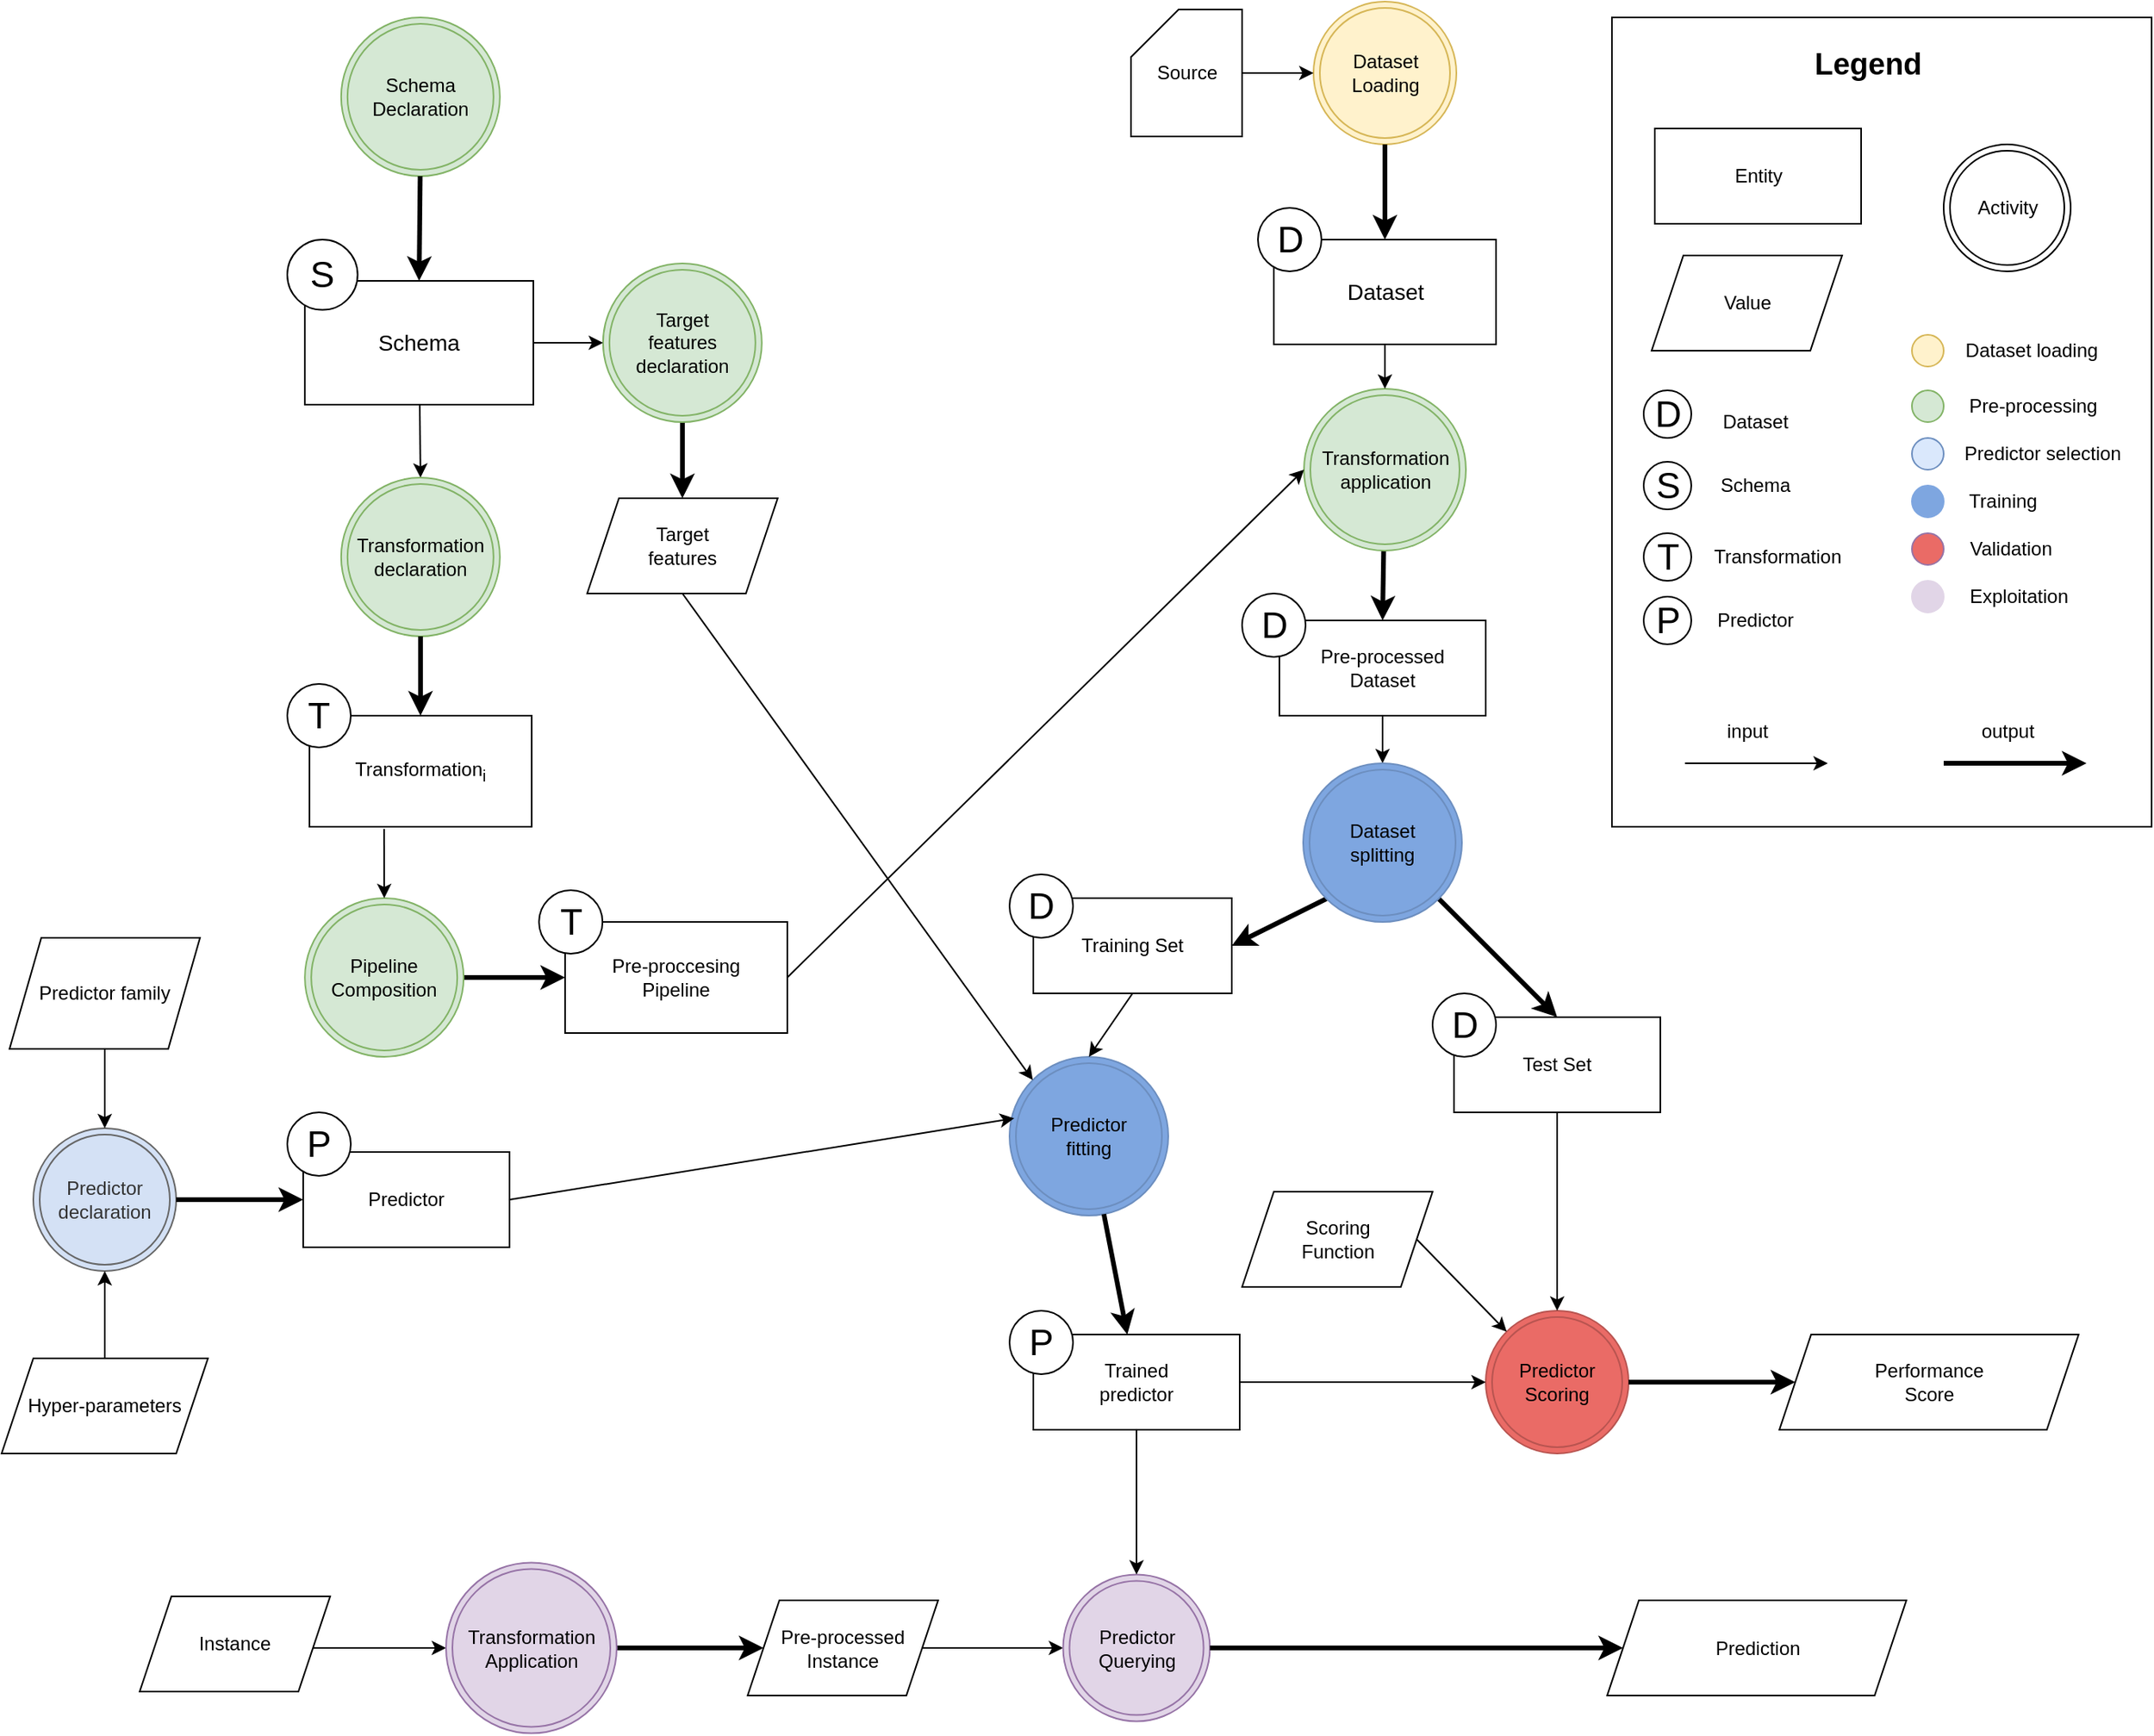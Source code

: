 <mxfile version="16.0.0" type="device"><diagram id="EFfkpeYOfYfdZIaMgKxo" name="Page-1"><mxGraphModel dx="1965" dy="-2903" grid="1" gridSize="10" guides="1" tooltips="1" connect="1" arrows="1" fold="1" page="1" pageScale="1" pageWidth="827" pageHeight="1169" math="0" shadow="0"><root><mxCell id="0"/><mxCell id="1" parent="0"/><mxCell id="ii_C1yLLbuOia2PhAOLr-2" value="&lt;font style=&quot;font-size: 12px&quot;&gt;Training Set&lt;/font&gt;" style="rounded=0;whiteSpace=wrap;html=1;" parent="1" vertex="1"><mxGeometry x="90" y="4895" width="125" height="60" as="geometry"/></mxCell><mxCell id="ii_C1yLLbuOia2PhAOLr-5" value="" style="endArrow=classic;html=1;strokeWidth=1;entryX=0.5;entryY=0;entryDx=0;entryDy=0;" parent="1" source="ii_C1yLLbuOia2PhAOLr-26" target="NcSa_3i2NrGAl97doGdM-12" edge="1"><mxGeometry width="50" height="50" relative="1" as="geometry"><mxPoint x="360" y="4310" as="sourcePoint"/><mxPoint x="310" y="4810" as="targetPoint"/></mxGeometry></mxCell><mxCell id="ii_C1yLLbuOia2PhAOLr-6" value="" style="endArrow=classic;html=1;strokeWidth=3;entryX=1;entryY=0.5;entryDx=0;entryDy=0;exitX=0;exitY=1;exitDx=0;exitDy=0;" parent="1" source="NcSa_3i2NrGAl97doGdM-12" target="ii_C1yLLbuOia2PhAOLr-2" edge="1"><mxGeometry width="50" height="50" relative="1" as="geometry"><mxPoint x="281.716" y="4878.284" as="sourcePoint"/><mxPoint x="90.0" y="4280" as="targetPoint"/><Array as="points"/></mxGeometry></mxCell><mxCell id="ii_C1yLLbuOia2PhAOLr-7" value="" style="endArrow=classic;html=1;strokeWidth=3;entryX=0.5;entryY=0;entryDx=0;entryDy=0;exitX=1;exitY=1;exitDx=0;exitDy=0;" parent="1" source="NcSa_3i2NrGAl97doGdM-12" target="ii_C1yLLbuOia2PhAOLr-3" edge="1"><mxGeometry width="50" height="50" relative="1" as="geometry"><mxPoint x="338.284" y="4878.284" as="sourcePoint"/><mxPoint x="255" y="4240" as="targetPoint"/></mxGeometry></mxCell><mxCell id="ii_C1yLLbuOia2PhAOLr-8" value="Dataset&lt;br&gt;&lt;div&gt;Loading&lt;/div&gt;" style="ellipse;shape=doubleEllipse;whiteSpace=wrap;html=1;aspect=fixed;fillColor=#fff2cc;strokeColor=#d6b656;" parent="1" vertex="1"><mxGeometry x="266.5" y="4330" width="90" height="90" as="geometry"/></mxCell><mxCell id="ii_C1yLLbuOia2PhAOLr-9" value="" style="endArrow=classic;html=1;strokeWidth=3;entryX=0.5;entryY=0;entryDx=0;entryDy=0;" parent="1" source="ii_C1yLLbuOia2PhAOLr-8" target="ii_C1yLLbuOia2PhAOLr-1" edge="1"><mxGeometry width="50" height="50" relative="1" as="geometry"><mxPoint x="360" y="4020" as="sourcePoint"/><mxPoint x="-170" y="4260" as="targetPoint"/></mxGeometry></mxCell><mxCell id="ii_C1yLLbuOia2PhAOLr-11" value="&lt;div&gt;Schema&lt;/div&gt;&lt;div&gt;Declaration&lt;br&gt;&lt;/div&gt;" style="ellipse;shape=doubleEllipse;whiteSpace=wrap;html=1;aspect=fixed;fillColor=#d5e8d4;strokeColor=#82b366;" parent="1" vertex="1"><mxGeometry x="-346.08" y="4340" width="100" height="100" as="geometry"/></mxCell><mxCell id="ii_C1yLLbuOia2PhAOLr-12" value="" style="endArrow=classic;html=1;strokeWidth=3;entryX=0.5;entryY=0;entryDx=0;entryDy=0;" parent="1" source="ii_C1yLLbuOia2PhAOLr-11" target="ii_C1yLLbuOia2PhAOLr-10" edge="1"><mxGeometry width="50" height="50" relative="1" as="geometry"><mxPoint x="268.92" y="4140" as="sourcePoint"/><mxPoint x="-261.08" y="4380" as="targetPoint"/></mxGeometry></mxCell><mxCell id="ii_C1yLLbuOia2PhAOLr-14" value="" style="endArrow=classic;html=1;strokeWidth=1;entryX=0.5;entryY=0;entryDx=0;entryDy=0;" parent="1" source="ii_C1yLLbuOia2PhAOLr-10" target="ii_C1yLLbuOia2PhAOLr-21" edge="1"><mxGeometry width="50" height="50" relative="1" as="geometry"><mxPoint x="-298.08" y="4420" as="sourcePoint"/><mxPoint x="-328.58" y="4430" as="targetPoint"/></mxGeometry></mxCell><mxCell id="ii_C1yLLbuOia2PhAOLr-17" value="Transformation&lt;sub&gt;i&lt;/sub&gt;" style="rounded=0;whiteSpace=wrap;html=1;" parent="1" vertex="1"><mxGeometry x="-366.08" y="4780" width="140" height="70" as="geometry"/></mxCell><mxCell id="ii_C1yLLbuOia2PhAOLr-21" value="&lt;div&gt;Transformation&lt;/div&gt;&lt;div&gt;declaration&lt;/div&gt;" style="ellipse;shape=doubleEllipse;whiteSpace=wrap;html=1;aspect=fixed;fillColor=#d5e8d4;strokeColor=#82b366;" parent="1" vertex="1"><mxGeometry x="-346.08" y="4630" width="100" height="100" as="geometry"/></mxCell><mxCell id="ii_C1yLLbuOia2PhAOLr-26" value="Pre-processed&lt;br&gt;Dataset" style="rounded=0;whiteSpace=wrap;html=1;" parent="1" vertex="1"><mxGeometry x="245" y="4720" width="130" height="60" as="geometry"/></mxCell><mxCell id="ii_C1yLLbuOia2PhAOLr-27" value="" style="endArrow=classic;html=1;strokeWidth=3;entryX=0.5;entryY=0;entryDx=0;entryDy=0;" parent="1" source="ii_C1yLLbuOia2PhAOLr-28" target="ii_C1yLLbuOia2PhAOLr-26" edge="1"><mxGeometry width="50" height="50" relative="1" as="geometry"><mxPoint x="-230" y="4647.111" as="sourcePoint"/><mxPoint x="290" y="4656" as="targetPoint"/></mxGeometry></mxCell><mxCell id="ii_C1yLLbuOia2PhAOLr-28" value="&lt;div&gt;Transformation&lt;/div&gt;application" style="ellipse;shape=doubleEllipse;whiteSpace=wrap;html=1;aspect=fixed;fillColor=#d5e8d4;strokeColor=#82b366;" parent="1" vertex="1"><mxGeometry x="260.5" y="4574" width="102" height="102" as="geometry"/></mxCell><mxCell id="ii_C1yLLbuOia2PhAOLr-29" value="" style="endArrow=classic;html=1;strokeWidth=1;entryX=0.5;entryY=0;entryDx=0;entryDy=0;" parent="1" source="ii_C1yLLbuOia2PhAOLr-1" target="ii_C1yLLbuOia2PhAOLr-28" edge="1"><mxGeometry width="50" height="50" relative="1" as="geometry"><mxPoint x="-230" y="4647.94" as="sourcePoint"/><mxPoint x="40" y="4656" as="targetPoint"/></mxGeometry></mxCell><mxCell id="ii_C1yLLbuOia2PhAOLr-30" value="&lt;div&gt;Predictor&lt;/div&gt;&lt;div&gt;declaration&lt;br&gt;&lt;/div&gt;" style="ellipse;shape=doubleEllipse;whiteSpace=wrap;html=1;aspect=fixed;strokeColor=#666666;fontColor=#333333;fillColor=#D4E1F5;" parent="1" vertex="1"><mxGeometry x="-540" y="5040" width="90" height="90" as="geometry"/></mxCell><mxCell id="ii_C1yLLbuOia2PhAOLr-31" value="" style="endArrow=classic;html=1;strokeWidth=3;exitX=1;exitY=0.5;exitDx=0;exitDy=0;" parent="1" source="ii_C1yLLbuOia2PhAOLr-30" target="ii_C1yLLbuOia2PhAOLr-32" edge="1"><mxGeometry width="50" height="50" relative="1" as="geometry"><mxPoint x="360" y="4740" as="sourcePoint"/><mxPoint x="1100" y="4430" as="targetPoint"/></mxGeometry></mxCell><mxCell id="ii_C1yLLbuOia2PhAOLr-32" value="Predictor" style="rounded=0;whiteSpace=wrap;html=1;" parent="1" vertex="1"><mxGeometry x="-370" y="5055" width="130" height="60" as="geometry"/></mxCell><mxCell id="ii_C1yLLbuOia2PhAOLr-33" value="&lt;div&gt;Predictor&lt;/div&gt;&lt;div&gt;fitting&lt;br&gt;&lt;/div&gt;" style="ellipse;shape=doubleEllipse;whiteSpace=wrap;html=1;aspect=fixed;strokeColor=#6c8ebf;fillColor=#7EA6E0;" parent="1" vertex="1"><mxGeometry x="75" y="4995" width="100" height="100" as="geometry"/></mxCell><mxCell id="ii_C1yLLbuOia2PhAOLr-34" value="" style="endArrow=classic;html=1;strokeWidth=1;exitX=0.5;exitY=1;exitDx=0;exitDy=0;entryX=0.5;entryY=0;entryDx=0;entryDy=0;" parent="1" source="ii_C1yLLbuOia2PhAOLr-2" target="ii_C1yLLbuOia2PhAOLr-33" edge="1"><mxGeometry width="50" height="50" relative="1" as="geometry"><mxPoint x="360" y="4740" as="sourcePoint"/><mxPoint x="830" y="4600" as="targetPoint"/></mxGeometry></mxCell><mxCell id="ii_C1yLLbuOia2PhAOLr-35" value="" style="endArrow=classic;html=1;strokeWidth=1;exitX=1;exitY=0.5;exitDx=0;exitDy=0;entryX=0.03;entryY=0.387;entryDx=0;entryDy=0;entryPerimeter=0;" parent="1" source="ii_C1yLLbuOia2PhAOLr-32" target="ii_C1yLLbuOia2PhAOLr-33" edge="1"><mxGeometry width="50" height="50" relative="1" as="geometry"><mxPoint x="360" y="4740" as="sourcePoint"/><mxPoint x="70" y="4990" as="targetPoint"/></mxGeometry></mxCell><mxCell id="ii_C1yLLbuOia2PhAOLr-37" value="" style="endArrow=classic;html=1;strokeWidth=3;" parent="1" source="ii_C1yLLbuOia2PhAOLr-33" target="mcj-xzA2ynpxXoQn9vWd-11" edge="1"><mxGeometry width="50" height="50" relative="1" as="geometry"><mxPoint x="900" y="4632" as="sourcePoint"/><mxPoint x="120" y="5182.5" as="targetPoint"/><Array as="points"/></mxGeometry></mxCell><mxCell id="ii_C1yLLbuOia2PhAOLr-39" value="&lt;div&gt;Predictor&lt;/div&gt;&lt;div&gt;Scoring&lt;br&gt;&lt;/div&gt;" style="ellipse;shape=doubleEllipse;whiteSpace=wrap;html=1;aspect=fixed;strokeColor=#b85450;fillColor=#EA6B66;" parent="1" vertex="1"><mxGeometry x="375" y="5155" width="90" height="90" as="geometry"/></mxCell><mxCell id="ii_C1yLLbuOia2PhAOLr-40" value="" style="endArrow=classic;html=1;strokeWidth=1;exitX=0.5;exitY=1;exitDx=0;exitDy=0;" parent="1" source="ii_C1yLLbuOia2PhAOLr-3" target="ii_C1yLLbuOia2PhAOLr-39" edge="1"><mxGeometry width="50" height="50" relative="1" as="geometry"><mxPoint x="600" y="4610" as="sourcePoint"/><mxPoint x="860" y="4620" as="targetPoint"/></mxGeometry></mxCell><mxCell id="ii_C1yLLbuOia2PhAOLr-42" value="" style="endArrow=classic;html=1;strokeWidth=3;entryX=0;entryY=0.5;entryDx=0;entryDy=0;" parent="1" source="ii_C1yLLbuOia2PhAOLr-39" target="ii_C1yLLbuOia2PhAOLr-67" edge="1"><mxGeometry width="50" height="50" relative="1" as="geometry"><mxPoint x="360" y="4740" as="sourcePoint"/><mxPoint x="700" y="4900" as="targetPoint"/></mxGeometry></mxCell><mxCell id="ii_C1yLLbuOia2PhAOLr-44" value="" style="endArrow=classic;html=1;strokeWidth=1;exitX=1;exitY=0.5;exitDx=0;exitDy=0;" parent="1" target="ii_C1yLLbuOia2PhAOLr-51" edge="1"><mxGeometry width="50" height="50" relative="1" as="geometry"><mxPoint x="-370" y="5367.5" as="sourcePoint"/><mxPoint x="-200" y="4927.5" as="targetPoint"/></mxGeometry></mxCell><mxCell id="ii_C1yLLbuOia2PhAOLr-45" value="" style="endArrow=classic;html=1;strokeWidth=3;exitX=1;exitY=0.5;exitDx=0;exitDy=0;entryX=0;entryY=0.5;entryDx=0;entryDy=0;" parent="1" source="ii_C1yLLbuOia2PhAOLr-51" target="mcj-xzA2ynpxXoQn9vWd-9" edge="1"><mxGeometry width="50" height="50" relative="1" as="geometry"><mxPoint y="4877.5" as="sourcePoint"/><mxPoint x="-85" y="5365" as="targetPoint"/></mxGeometry></mxCell><mxCell id="ii_C1yLLbuOia2PhAOLr-47" value="" style="endArrow=classic;html=1;strokeWidth=1;entryX=0;entryY=0.5;entryDx=0;entryDy=0;" parent="1" source="mcj-xzA2ynpxXoQn9vWd-9" target="ii_C1yLLbuOia2PhAOLr-55" edge="1"><mxGeometry width="50" height="50" relative="1" as="geometry"><mxPoint x="45" y="5370" as="sourcePoint"/><mxPoint x="150" y="4970" as="targetPoint"/></mxGeometry></mxCell><mxCell id="ii_C1yLLbuOia2PhAOLr-51" value="&lt;div&gt;Transformation&lt;/div&gt;&lt;div&gt;Application&lt;/div&gt;" style="ellipse;shape=doubleEllipse;whiteSpace=wrap;html=1;aspect=fixed;fillColor=#e1d5e7;strokeColor=#9673a6;" parent="1" vertex="1"><mxGeometry x="-280" y="5313.75" width="107.5" height="107.5" as="geometry"/></mxCell><mxCell id="ii_C1yLLbuOia2PhAOLr-55" value="&lt;div&gt;Predictor&lt;/div&gt;&lt;div&gt;Querying&lt;br&gt;&lt;/div&gt;" style="ellipse;shape=doubleEllipse;whiteSpace=wrap;html=1;aspect=fixed;strokeColor=#9673a6;fillColor=#E1D5E7;" parent="1" vertex="1"><mxGeometry x="108.75" y="5321.25" width="92.5" height="92.5" as="geometry"/></mxCell><mxCell id="ii_C1yLLbuOia2PhAOLr-56" value="" style="endArrow=classic;html=1;strokeWidth=3;entryX=0;entryY=0.5;entryDx=0;entryDy=0;" parent="1" source="ii_C1yLLbuOia2PhAOLr-55" target="ii_C1yLLbuOia2PhAOLr-71" edge="1"><mxGeometry width="50" height="50" relative="1" as="geometry"><mxPoint x="300" y="4920" as="sourcePoint"/><mxPoint x="371.5" y="4940" as="targetPoint"/></mxGeometry></mxCell><mxCell id="ii_C1yLLbuOia2PhAOLr-60" value="" style="endArrow=classic;html=1;strokeWidth=1;entryX=0.5;entryY=0;entryDx=0;entryDy=0;exitX=0.5;exitY=1;exitDx=0;exitDy=0;" parent="1" source="ii_C1yLLbuOia2PhAOLr-61" target="ii_C1yLLbuOia2PhAOLr-30" edge="1"><mxGeometry width="50" height="50" relative="1" as="geometry"><mxPoint x="820" y="4360" as="sourcePoint"/><mxPoint x="420" y="4690" as="targetPoint"/></mxGeometry></mxCell><mxCell id="ii_C1yLLbuOia2PhAOLr-61" value="&lt;div&gt;Predictor family&lt;/div&gt;" style="shape=parallelogram;perimeter=parallelogramPerimeter;whiteSpace=wrap;html=1;fixedSize=1;" parent="1" vertex="1"><mxGeometry x="-555" y="4920" width="120" height="70" as="geometry"/></mxCell><mxCell id="ii_C1yLLbuOia2PhAOLr-67" value="&lt;div&gt;Performance&lt;/div&gt;&lt;div&gt;Score&lt;br&gt;&lt;/div&gt;" style="shape=parallelogram;perimeter=parallelogramPerimeter;whiteSpace=wrap;html=1;fixedSize=1;" parent="1" vertex="1"><mxGeometry x="560" y="5170" width="188.5" height="60" as="geometry"/></mxCell><mxCell id="ii_C1yLLbuOia2PhAOLr-70" value="" style="endArrow=classic;html=1;strokeWidth=1;entryX=0;entryY=0.5;entryDx=0;entryDy=0;" parent="1" source="mcj-xzA2ynpxXoQn9vWd-11" target="ii_C1yLLbuOia2PhAOLr-39" edge="1"><mxGeometry width="50" height="50" relative="1" as="geometry"><mxPoint x="185" y="5197.5" as="sourcePoint"/><mxPoint x="250" y="5120" as="targetPoint"/></mxGeometry></mxCell><mxCell id="ii_C1yLLbuOia2PhAOLr-71" value="Prediction" style="shape=parallelogram;perimeter=parallelogramPerimeter;whiteSpace=wrap;html=1;fixedSize=1;" parent="1" vertex="1"><mxGeometry x="451.5" y="5337.5" width="188.5" height="60" as="geometry"/></mxCell><mxCell id="ii_C1yLLbuOia2PhAOLr-136" value="" style="group" parent="1" vertex="1" connectable="0"><mxGeometry x="454.5" y="4340" width="340" height="510" as="geometry"/></mxCell><mxCell id="ii_C1yLLbuOia2PhAOLr-133" value="" style="rounded=0;whiteSpace=wrap;html=1;" parent="ii_C1yLLbuOia2PhAOLr-136" vertex="1"><mxGeometry width="340" height="510" as="geometry"/></mxCell><mxCell id="ii_C1yLLbuOia2PhAOLr-107" value="&lt;div&gt;Activity&lt;/div&gt;" style="ellipse;shape=doubleEllipse;whiteSpace=wrap;html=1;aspect=fixed;" parent="ii_C1yLLbuOia2PhAOLr-136" vertex="1"><mxGeometry x="209" y="80" width="80" height="80" as="geometry"/></mxCell><mxCell id="ii_C1yLLbuOia2PhAOLr-108" value="Entity" style="rounded=0;whiteSpace=wrap;html=1;" parent="ii_C1yLLbuOia2PhAOLr-136" vertex="1"><mxGeometry x="27" y="70" width="130" height="60" as="geometry"/></mxCell><mxCell id="ii_C1yLLbuOia2PhAOLr-110" value="&lt;b&gt;&lt;font style=&quot;font-size: 19px&quot;&gt;Legend&lt;/font&gt;&lt;/b&gt;" style="text;html=1;strokeColor=none;fillColor=none;align=center;verticalAlign=middle;whiteSpace=wrap;rounded=0;" parent="ii_C1yLLbuOia2PhAOLr-136" vertex="1"><mxGeometry x="76" y="5" width="170" height="50" as="geometry"/></mxCell><mxCell id="ii_C1yLLbuOia2PhAOLr-115" value="" style="ellipse;whiteSpace=wrap;html=1;fillColor=#fff2cc;strokeColor=#d6b656;" parent="ii_C1yLLbuOia2PhAOLr-136" vertex="1"><mxGeometry x="189" y="200" width="20" height="20" as="geometry"/></mxCell><mxCell id="ii_C1yLLbuOia2PhAOLr-116" value="Dataset loading" style="text;html=1;strokeColor=none;fillColor=none;align=center;verticalAlign=middle;whiteSpace=wrap;rounded=0;" parent="ii_C1yLLbuOia2PhAOLr-136" vertex="1"><mxGeometry x="212.5" y="200" width="104" height="20" as="geometry"/></mxCell><mxCell id="ii_C1yLLbuOia2PhAOLr-117" value="" style="ellipse;whiteSpace=wrap;html=1;fillColor=#d5e8d4;strokeColor=#82b366;" parent="ii_C1yLLbuOia2PhAOLr-136" vertex="1"><mxGeometry x="189" y="235" width="20" height="20" as="geometry"/></mxCell><mxCell id="ii_C1yLLbuOia2PhAOLr-118" value="Pre-processing" style="text;html=1;strokeColor=none;fillColor=none;align=center;verticalAlign=middle;whiteSpace=wrap;rounded=0;" parent="ii_C1yLLbuOia2PhAOLr-136" vertex="1"><mxGeometry x="213" y="235" width="104" height="20" as="geometry"/></mxCell><mxCell id="ii_C1yLLbuOia2PhAOLr-119" value="" style="ellipse;whiteSpace=wrap;html=1;fillColor=#dae8fc;strokeColor=#6c8ebf;" parent="ii_C1yLLbuOia2PhAOLr-136" vertex="1"><mxGeometry x="189" y="265" width="20" height="20" as="geometry"/></mxCell><mxCell id="ii_C1yLLbuOia2PhAOLr-120" value="Predictor selection" style="text;html=1;strokeColor=none;fillColor=none;align=center;verticalAlign=middle;whiteSpace=wrap;rounded=0;" parent="ii_C1yLLbuOia2PhAOLr-136" vertex="1"><mxGeometry x="218.5" y="265" width="105.5" height="20" as="geometry"/></mxCell><mxCell id="ii_C1yLLbuOia2PhAOLr-121" value="" style="ellipse;whiteSpace=wrap;html=1;fillColor=#7EA6E0;strokeColor=#7EA6E0;" parent="ii_C1yLLbuOia2PhAOLr-136" vertex="1"><mxGeometry x="189" y="295" width="20" height="20" as="geometry"/></mxCell><mxCell id="ii_C1yLLbuOia2PhAOLr-122" value="Training" style="text;html=1;strokeColor=none;fillColor=none;align=center;verticalAlign=middle;whiteSpace=wrap;rounded=0;" parent="ii_C1yLLbuOia2PhAOLr-136" vertex="1"><mxGeometry x="226" y="295" width="40" height="20" as="geometry"/></mxCell><mxCell id="ii_C1yLLbuOia2PhAOLr-124" value="" style="ellipse;whiteSpace=wrap;html=1;strokeColor=#9673a6;fillColor=#EA6B66;" parent="ii_C1yLLbuOia2PhAOLr-136" vertex="1"><mxGeometry x="189" y="325" width="20" height="20" as="geometry"/></mxCell><mxCell id="ii_C1yLLbuOia2PhAOLr-125" value="Validation" style="text;html=1;strokeColor=none;fillColor=none;align=center;verticalAlign=middle;whiteSpace=wrap;rounded=0;" parent="ii_C1yLLbuOia2PhAOLr-136" vertex="1"><mxGeometry x="223" y="325" width="56" height="20" as="geometry"/></mxCell><mxCell id="ii_C1yLLbuOia2PhAOLr-126" value="" style="ellipse;whiteSpace=wrap;html=1;fillColor=#E1D5E7;strokeColor=#E1D5E7;" parent="ii_C1yLLbuOia2PhAOLr-136" vertex="1"><mxGeometry x="189" y="355" width="20" height="20" as="geometry"/></mxCell><mxCell id="ii_C1yLLbuOia2PhAOLr-127" value="Exploitation" style="text;html=1;strokeColor=none;fillColor=none;align=center;verticalAlign=middle;whiteSpace=wrap;rounded=0;" parent="ii_C1yLLbuOia2PhAOLr-136" vertex="1"><mxGeometry x="236" y="355" width="40" height="20" as="geometry"/></mxCell><mxCell id="xseUeSlV7tCT69Ac6STv-18" value="&lt;font style=&quot;font-size: 23px&quot;&gt;D&lt;/font&gt;" style="ellipse;whiteSpace=wrap;html=1;aspect=fixed;" parent="ii_C1yLLbuOia2PhAOLr-136" vertex="1"><mxGeometry x="20" y="235" width="30" height="30" as="geometry"/></mxCell><mxCell id="xseUeSlV7tCT69Ac6STv-29" value="&lt;font style=&quot;font-size: 23px&quot;&gt;S&lt;/font&gt;" style="ellipse;whiteSpace=wrap;html=1;aspect=fixed;" parent="ii_C1yLLbuOia2PhAOLr-136" vertex="1"><mxGeometry x="20" y="280" width="30" height="30" as="geometry"/></mxCell><mxCell id="xseUeSlV7tCT69Ac6STv-30" value="&lt;font style=&quot;font-size: 23px&quot;&gt;T&lt;/font&gt;" style="ellipse;whiteSpace=wrap;html=1;aspect=fixed;" parent="ii_C1yLLbuOia2PhAOLr-136" vertex="1"><mxGeometry x="20" y="325" width="30" height="30" as="geometry"/></mxCell><mxCell id="xseUeSlV7tCT69Ac6STv-31" value="&lt;font style=&quot;font-size: 23px&quot;&gt;P&lt;/font&gt;" style="ellipse;whiteSpace=wrap;html=1;aspect=fixed;" parent="ii_C1yLLbuOia2PhAOLr-136" vertex="1"><mxGeometry x="20" y="365" width="30" height="30" as="geometry"/></mxCell><mxCell id="ii_C1yLLbuOia2PhAOLr-114" value="output" style="text;html=1;strokeColor=none;fillColor=none;align=center;verticalAlign=middle;whiteSpace=wrap;rounded=0;" parent="ii_C1yLLbuOia2PhAOLr-136" vertex="1"><mxGeometry x="229" y="440" width="40" height="20" as="geometry"/></mxCell><mxCell id="ii_C1yLLbuOia2PhAOLr-112" value="input" style="text;html=1;strokeColor=none;fillColor=none;align=center;verticalAlign=middle;whiteSpace=wrap;rounded=0;" parent="ii_C1yLLbuOia2PhAOLr-136" vertex="1"><mxGeometry x="65" y="440" width="40" height="20" as="geometry"/></mxCell><mxCell id="xseUeSlV7tCT69Ac6STv-35" value="" style="endArrow=classic;html=1;" parent="ii_C1yLLbuOia2PhAOLr-136" edge="1"><mxGeometry width="50" height="50" relative="1" as="geometry"><mxPoint x="46" y="470" as="sourcePoint"/><mxPoint x="136" y="470" as="targetPoint"/></mxGeometry></mxCell><mxCell id="xseUeSlV7tCT69Ac6STv-36" value="" style="endArrow=classic;html=1;strokeWidth=3;" parent="ii_C1yLLbuOia2PhAOLr-136" edge="1"><mxGeometry width="50" height="50" relative="1" as="geometry"><mxPoint x="209" y="470" as="sourcePoint"/><mxPoint x="299" y="470" as="targetPoint"/></mxGeometry></mxCell><mxCell id="xseUeSlV7tCT69Ac6STv-45" value="Dataset" style="text;html=1;strokeColor=none;fillColor=none;align=center;verticalAlign=middle;whiteSpace=wrap;rounded=0;" parent="ii_C1yLLbuOia2PhAOLr-136" vertex="1"><mxGeometry x="70" y="245" width="40" height="20" as="geometry"/></mxCell><mxCell id="xseUeSlV7tCT69Ac6STv-47" value="Schema" style="text;html=1;strokeColor=none;fillColor=none;align=center;verticalAlign=middle;whiteSpace=wrap;rounded=0;" parent="ii_C1yLLbuOia2PhAOLr-136" vertex="1"><mxGeometry x="70" y="285" width="40" height="20" as="geometry"/></mxCell><mxCell id="xseUeSlV7tCT69Ac6STv-48" value="&lt;div&gt;Transformation&lt;/div&gt;" style="text;html=1;strokeColor=none;fillColor=none;align=center;verticalAlign=middle;whiteSpace=wrap;rounded=0;" parent="ii_C1yLLbuOia2PhAOLr-136" vertex="1"><mxGeometry x="84.5" y="330" width="40" height="20" as="geometry"/></mxCell><mxCell id="xseUeSlV7tCT69Ac6STv-50" value="&lt;div&gt;Predictor&lt;/div&gt;" style="text;html=1;strokeColor=none;fillColor=none;align=center;verticalAlign=middle;whiteSpace=wrap;rounded=0;" parent="ii_C1yLLbuOia2PhAOLr-136" vertex="1"><mxGeometry x="70" y="370" width="40" height="20" as="geometry"/></mxCell><mxCell id="NcSa_3i2NrGAl97doGdM-1" value="&lt;div&gt;Value&lt;/div&gt;" style="shape=parallelogram;perimeter=parallelogramPerimeter;whiteSpace=wrap;html=1;fixedSize=1;" vertex="1" parent="ii_C1yLLbuOia2PhAOLr-136"><mxGeometry x="25" y="150" width="120" height="60" as="geometry"/></mxCell><mxCell id="xseUeSlV7tCT69Ac6STv-3" value="&lt;font style=&quot;font-size: 23px&quot;&gt;D&lt;/font&gt;" style="ellipse;whiteSpace=wrap;html=1;aspect=fixed;" parent="1" vertex="1"><mxGeometry x="221.5" y="4703" width="40" height="40" as="geometry"/></mxCell><mxCell id="xseUeSlV7tCT69Ac6STv-14" value="&lt;font style=&quot;font-size: 23px&quot;&gt;P&lt;/font&gt;" style="ellipse;whiteSpace=wrap;html=1;aspect=fixed;" parent="1" vertex="1"><mxGeometry x="-380" y="5030" width="40" height="40" as="geometry"/></mxCell><mxCell id="xseUeSlV7tCT69Ac6STv-64" value="" style="group" parent="1" vertex="1" connectable="0"><mxGeometry x="-380" y="4480" width="155" height="104" as="geometry"/></mxCell><mxCell id="ii_C1yLLbuOia2PhAOLr-10" value="&lt;font style=&quot;font-size: 14px&quot;&gt;Schema&lt;/font&gt;" style="rounded=0;whiteSpace=wrap;html=1;" parent="xseUeSlV7tCT69Ac6STv-64" vertex="1"><mxGeometry x="11.071" y="26" width="143.929" height="78" as="geometry"/></mxCell><mxCell id="xseUeSlV7tCT69Ac6STv-9" value="&lt;font style=&quot;font-size: 23px&quot;&gt;S&lt;/font&gt;" style="ellipse;whiteSpace=wrap;html=1;aspect=fixed;" parent="xseUeSlV7tCT69Ac6STv-64" vertex="1"><mxGeometry width="44.286" height="44.286" as="geometry"/></mxCell><mxCell id="xseUeSlV7tCT69Ac6STv-65" value="" style="group" parent="1" vertex="1" connectable="0"><mxGeometry x="231.5" y="4460" width="150" height="86" as="geometry"/></mxCell><mxCell id="ii_C1yLLbuOia2PhAOLr-1" value="&lt;span style=&quot;font-size: 14px&quot;&gt;Dataset&lt;/span&gt;" style="rounded=0;whiteSpace=wrap;html=1;" parent="xseUeSlV7tCT69Ac6STv-65" vertex="1"><mxGeometry x="10" y="20" width="140" height="66" as="geometry"/></mxCell><mxCell id="xseUeSlV7tCT69Ac6STv-1" value="&lt;font style=&quot;font-size: 23px&quot;&gt;D&lt;/font&gt;" style="ellipse;whiteSpace=wrap;html=1;aspect=fixed;" parent="xseUeSlV7tCT69Ac6STv-65" vertex="1"><mxGeometry width="40" height="40" as="geometry"/></mxCell><mxCell id="xseUeSlV7tCT69Ac6STv-66" value="" style="endArrow=classic;html=1;strokeWidth=3;entryX=0.5;entryY=0;entryDx=0;entryDy=0;exitX=0.5;exitY=1;exitDx=0;exitDy=0;" parent="1" source="ii_C1yLLbuOia2PhAOLr-21" target="ii_C1yLLbuOia2PhAOLr-17" edge="1"><mxGeometry width="50" height="50" relative="1" as="geometry"><mxPoint x="-311.08" y="4520" as="sourcePoint"/><mxPoint x="-51.08" y="4600" as="targetPoint"/></mxGeometry></mxCell><mxCell id="ii_C1yLLbuOia2PhAOLr-3" value="&lt;font style=&quot;font-size: 12px&quot;&gt;Test Set&lt;/font&gt;" style="rounded=0;whiteSpace=wrap;html=1;" parent="1" vertex="1"><mxGeometry x="355" y="4970" width="130" height="60" as="geometry"/></mxCell><mxCell id="xseUeSlV7tCT69Ac6STv-83" value="" style="endArrow=classic;html=1;strokeWidth=1;exitX=0.5;exitY=1;exitDx=0;exitDy=0;" parent="1" source="mcj-xzA2ynpxXoQn9vWd-11" target="ii_C1yLLbuOia2PhAOLr-55" edge="1"><mxGeometry width="50" height="50" relative="1" as="geometry"><mxPoint x="120" y="5242.5" as="sourcePoint"/><mxPoint x="397.71" y="5072.55" as="targetPoint"/></mxGeometry></mxCell><mxCell id="xseUeSlV7tCT69Ac6STv-87" value="&lt;font style=&quot;font-size: 23px&quot;&gt;D&lt;/font&gt;" style="ellipse;whiteSpace=wrap;html=1;aspect=fixed;" parent="1" vertex="1"><mxGeometry x="341.5" y="4955" width="40" height="40" as="geometry"/></mxCell><mxCell id="_vTal2ilGw6mQumox9dW-13" value="&lt;font style=&quot;font-size: 23px&quot;&gt;D&lt;/font&gt;" style="ellipse;whiteSpace=wrap;html=1;aspect=fixed;" parent="1" vertex="1"><mxGeometry x="75" y="4880" width="40" height="40" as="geometry"/></mxCell><mxCell id="mcj-xzA2ynpxXoQn9vWd-2" value="&lt;div&gt;Scoring&lt;/div&gt;&lt;div&gt;Function&lt;br&gt;&lt;/div&gt;" style="shape=parallelogram;perimeter=parallelogramPerimeter;whiteSpace=wrap;html=1;fixedSize=1;" parent="1" vertex="1"><mxGeometry x="221.5" y="5080" width="120" height="60" as="geometry"/></mxCell><mxCell id="mcj-xzA2ynpxXoQn9vWd-3" value="" style="endArrow=classic;html=1;entryX=0;entryY=0;entryDx=0;entryDy=0;exitX=1;exitY=0.5;exitDx=0;exitDy=0;" parent="1" source="mcj-xzA2ynpxXoQn9vWd-2" target="ii_C1yLLbuOia2PhAOLr-39" edge="1"><mxGeometry width="50" height="50" relative="1" as="geometry"><mxPoint x="-170" y="5190" as="sourcePoint"/><mxPoint x="-120" y="5140" as="targetPoint"/></mxGeometry></mxCell><mxCell id="xseUeSlV7tCT69Ac6STv-16" value="&lt;font style=&quot;font-size: 23px&quot;&gt;T&lt;/font&gt;" style="ellipse;whiteSpace=wrap;html=1;aspect=fixed;" parent="1" vertex="1"><mxGeometry x="-380.0" y="4760" width="40" height="40" as="geometry"/></mxCell><mxCell id="mcj-xzA2ynpxXoQn9vWd-4" value="" style="endArrow=classic;html=1;exitX=0.5;exitY=1;exitDx=0;exitDy=0;entryX=0;entryY=0;entryDx=0;entryDy=0;" parent="1" source="5czM0N_Mwb2ga8rt_yaT-13" target="ii_C1yLLbuOia2PhAOLr-33" edge="1"><mxGeometry width="50" height="50" relative="1" as="geometry"><mxPoint x="-40" y="4860" as="sourcePoint"/><mxPoint x="100" y="5010" as="targetPoint"/></mxGeometry></mxCell><mxCell id="mcj-xzA2ynpxXoQn9vWd-8" value="&lt;div&gt;Instance&lt;/div&gt;" style="shape=parallelogram;perimeter=parallelogramPerimeter;whiteSpace=wrap;html=1;fixedSize=1;" parent="1" vertex="1"><mxGeometry x="-473" y="5335" width="120" height="60" as="geometry"/></mxCell><mxCell id="mcj-xzA2ynpxXoQn9vWd-9" value="Pre-processed&lt;br&gt;Instance" style="shape=parallelogram;perimeter=parallelogramPerimeter;whiteSpace=wrap;html=1;fixedSize=1;" parent="1" vertex="1"><mxGeometry x="-90" y="5337.5" width="120" height="60" as="geometry"/></mxCell><mxCell id="mcj-xzA2ynpxXoQn9vWd-11" value="Trained&lt;br&gt;predictor" style="rounded=0;whiteSpace=wrap;html=1;" parent="1" vertex="1"><mxGeometry x="90" y="5170" width="130" height="60" as="geometry"/></mxCell><mxCell id="mcj-xzA2ynpxXoQn9vWd-12" value="&lt;font style=&quot;font-size: 23px&quot;&gt;P&lt;/font&gt;" style="ellipse;whiteSpace=wrap;html=1;aspect=fixed;" parent="1" vertex="1"><mxGeometry x="75" y="5155" width="40" height="40" as="geometry"/></mxCell><mxCell id="5czM0N_Mwb2ga8rt_yaT-11" value="Source" style="shape=card;whiteSpace=wrap;html=1;" parent="1" vertex="1"><mxGeometry x="151.5" y="4335" width="70" height="80" as="geometry"/></mxCell><mxCell id="5czM0N_Mwb2ga8rt_yaT-12" value="" style="endArrow=classic;html=1;entryX=0;entryY=0.5;entryDx=0;entryDy=0;exitX=1;exitY=0.5;exitDx=0;exitDy=0;exitPerimeter=0;" parent="1" source="5czM0N_Mwb2ga8rt_yaT-11" target="ii_C1yLLbuOia2PhAOLr-8" edge="1"><mxGeometry width="50" height="50" relative="1" as="geometry"><mxPoint x="-10" y="4750" as="sourcePoint"/><mxPoint x="40" y="4700" as="targetPoint"/></mxGeometry></mxCell><mxCell id="5czM0N_Mwb2ga8rt_yaT-13" value="&lt;div&gt;&lt;font style=&quot;font-size: 12px&quot;&gt;Target&lt;/font&gt;&lt;/div&gt;&lt;div&gt;&lt;font style=&quot;font-size: 12px&quot;&gt;features&lt;/font&gt;&lt;/div&gt;" style="shape=parallelogram;perimeter=parallelogramPerimeter;whiteSpace=wrap;html=1;fixedSize=1;" parent="1" vertex="1"><mxGeometry x="-191.08" y="4643" width="120" height="60" as="geometry"/></mxCell><mxCell id="5czM0N_Mwb2ga8rt_yaT-15" value="" style="endArrow=classic;html=1;entryX=0;entryY=0.5;entryDx=0;entryDy=0;exitX=1;exitY=0.5;exitDx=0;exitDy=0;" parent="1" source="NcSa_3i2NrGAl97doGdM-8" target="ii_C1yLLbuOia2PhAOLr-28" edge="1"><mxGeometry width="50" height="50" relative="1" as="geometry"><mxPoint x="-10" y="4890" as="sourcePoint"/><mxPoint x="40" y="4840" as="targetPoint"/></mxGeometry></mxCell><mxCell id="NcSa_3i2NrGAl97doGdM-5" value="" style="edgeStyle=orthogonalEdgeStyle;rounded=0;orthogonalLoop=1;jettySize=auto;html=1;strokeWidth=3;" edge="1" parent="1" source="NcSa_3i2NrGAl97doGdM-2" target="5czM0N_Mwb2ga8rt_yaT-13"><mxGeometry relative="1" as="geometry"/></mxCell><mxCell id="NcSa_3i2NrGAl97doGdM-2" value="&lt;div&gt;Target&lt;/div&gt;&lt;div&gt;features&lt;/div&gt;&lt;div&gt;declaration&lt;br&gt;&lt;/div&gt;" style="ellipse;shape=doubleEllipse;whiteSpace=wrap;html=1;aspect=fixed;fillColor=#d5e8d4;strokeColor=#82b366;" vertex="1" parent="1"><mxGeometry x="-181.08" y="4495" width="100" height="100" as="geometry"/></mxCell><mxCell id="NcSa_3i2NrGAl97doGdM-4" value="" style="edgeStyle=orthogonalEdgeStyle;rounded=0;orthogonalLoop=1;jettySize=auto;html=1;" edge="1" parent="1" source="ii_C1yLLbuOia2PhAOLr-10" target="NcSa_3i2NrGAl97doGdM-2"><mxGeometry relative="1" as="geometry"/></mxCell><mxCell id="NcSa_3i2NrGAl97doGdM-10" value="" style="edgeStyle=orthogonalEdgeStyle;rounded=0;orthogonalLoop=1;jettySize=auto;html=1;fontSize=12;strokeWidth=3;" edge="1" parent="1" source="NcSa_3i2NrGAl97doGdM-6" target="NcSa_3i2NrGAl97doGdM-8"><mxGeometry relative="1" as="geometry"/></mxCell><mxCell id="NcSa_3i2NrGAl97doGdM-6" value="Pipeline&lt;br&gt;&lt;div&gt;Composition&lt;/div&gt;" style="ellipse;shape=doubleEllipse;whiteSpace=wrap;html=1;aspect=fixed;fillColor=#d5e8d4;strokeColor=#82b366;" vertex="1" parent="1"><mxGeometry x="-368.92" y="4895" width="100" height="100" as="geometry"/></mxCell><mxCell id="NcSa_3i2NrGAl97doGdM-8" value="&lt;div&gt;Pre-proccesing&lt;br&gt;&lt;/div&gt;&lt;div&gt;Pipeline&lt;/div&gt;" style="rounded=0;whiteSpace=wrap;html=1;" vertex="1" parent="1"><mxGeometry x="-205" y="4910" width="140" height="70" as="geometry"/></mxCell><mxCell id="NcSa_3i2NrGAl97doGdM-9" value="" style="endArrow=classic;html=1;rounded=0;fontSize=12;strokeWidth=1;exitX=0.336;exitY=1.02;exitDx=0;exitDy=0;exitPerimeter=0;" edge="1" parent="1" source="ii_C1yLLbuOia2PhAOLr-17" target="NcSa_3i2NrGAl97doGdM-6"><mxGeometry width="50" height="50" relative="1" as="geometry"><mxPoint x="10" y="5010" as="sourcePoint"/><mxPoint x="60" y="4960" as="targetPoint"/></mxGeometry></mxCell><mxCell id="NcSa_3i2NrGAl97doGdM-11" value="&lt;font style=&quot;font-size: 23px&quot;&gt;T&lt;/font&gt;" style="ellipse;whiteSpace=wrap;html=1;aspect=fixed;" vertex="1" parent="1"><mxGeometry x="-221.42" y="4890" width="40" height="40" as="geometry"/></mxCell><mxCell id="NcSa_3i2NrGAl97doGdM-12" value="&lt;div&gt;Dataset&lt;/div&gt;&lt;div&gt;splitting&lt;br&gt;&lt;/div&gt;" style="ellipse;shape=doubleEllipse;whiteSpace=wrap;html=1;aspect=fixed;strokeColor=#6c8ebf;fillColor=#7EA6E0;" vertex="1" parent="1"><mxGeometry x="260" y="4810" width="100" height="100" as="geometry"/></mxCell><mxCell id="NcSa_3i2NrGAl97doGdM-15" value="" style="edgeStyle=orthogonalEdgeStyle;rounded=0;orthogonalLoop=1;jettySize=auto;html=1;fontSize=12;strokeWidth=1;" edge="1" parent="1" source="NcSa_3i2NrGAl97doGdM-14" target="ii_C1yLLbuOia2PhAOLr-30"><mxGeometry relative="1" as="geometry"/></mxCell><mxCell id="NcSa_3i2NrGAl97doGdM-14" value="Hyper-parameters" style="shape=parallelogram;perimeter=parallelogramPerimeter;whiteSpace=wrap;html=1;fixedSize=1;" vertex="1" parent="1"><mxGeometry x="-560" y="5185" width="130" height="60" as="geometry"/></mxCell></root></mxGraphModel></diagram></mxfile>